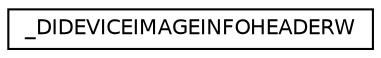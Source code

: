 digraph "Graphical Class Hierarchy"
{
 // LATEX_PDF_SIZE
  edge [fontname="Helvetica",fontsize="10",labelfontname="Helvetica",labelfontsize="10"];
  node [fontname="Helvetica",fontsize="10",shape=record];
  rankdir="LR";
  Node0 [label="_DIDEVICEIMAGEINFOHEADERW",height=0.2,width=0.4,color="black", fillcolor="white", style="filled",URL="$struct__DIDEVICEIMAGEINFOHEADERW.html",tooltip=" "];
}
